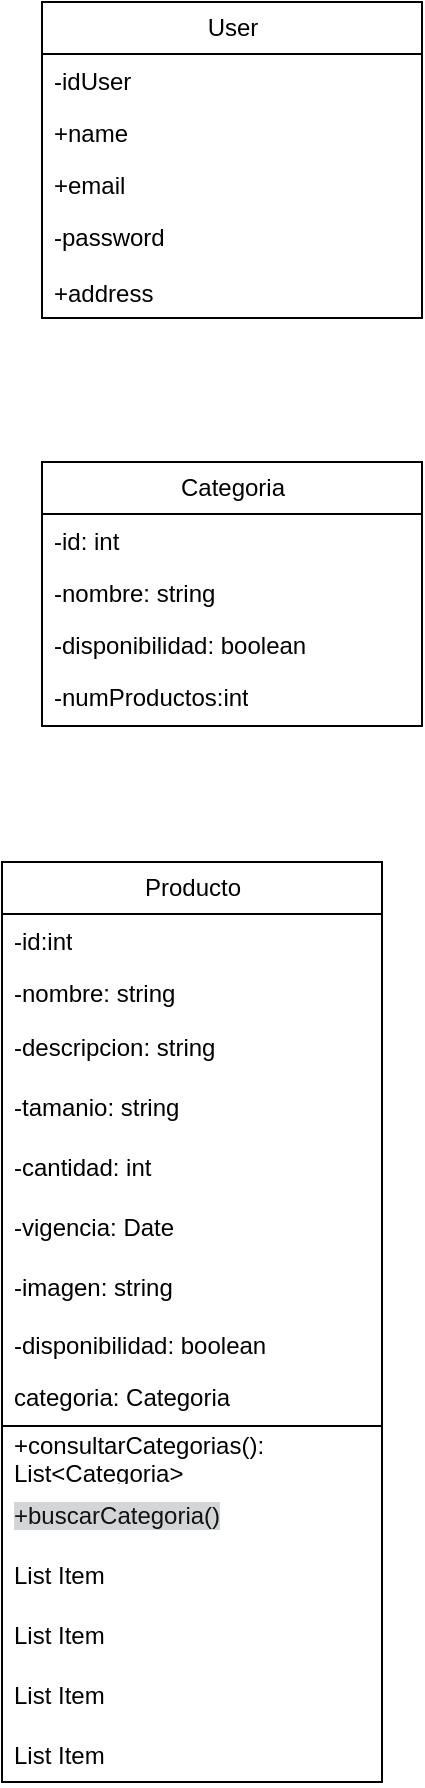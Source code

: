 <mxfile version="26.0.11">
  <diagram id="C5RBs43oDa-KdzZeNtuy" name="Page-1">
    <mxGraphModel dx="260" dy="471" grid="1" gridSize="10" guides="1" tooltips="1" connect="1" arrows="1" fold="1" page="1" pageScale="1" pageWidth="827" pageHeight="1169" math="0" shadow="0">
      <root>
        <mxCell id="WIyWlLk6GJQsqaUBKTNV-0" />
        <mxCell id="WIyWlLk6GJQsqaUBKTNV-1" parent="WIyWlLk6GJQsqaUBKTNV-0" />
        <mxCell id="RjpwrxKv3empPGFJR5Lz-0" value="User" style="swimlane;fontStyle=0;childLayout=stackLayout;horizontal=1;startSize=26;fillColor=none;horizontalStack=0;resizeParent=1;resizeParentMax=0;resizeLast=0;collapsible=1;marginBottom=0;html=1;" parent="WIyWlLk6GJQsqaUBKTNV-1" vertex="1">
          <mxGeometry x="60" y="50" width="190" height="158" as="geometry" />
        </mxCell>
        <mxCell id="RjpwrxKv3empPGFJR5Lz-6" value="-&lt;span style=&quot;background-color: transparent; color: light-dark(rgb(0, 0, 0), rgb(255, 255, 255));&quot;&gt;idUser&lt;/span&gt;" style="text;strokeColor=none;fillColor=none;align=left;verticalAlign=top;spacingLeft=4;spacingRight=4;overflow=hidden;rotatable=0;points=[[0,0.5],[1,0.5]];portConstraint=eastwest;whiteSpace=wrap;html=1;" parent="RjpwrxKv3empPGFJR5Lz-0" vertex="1">
          <mxGeometry y="26" width="190" height="26" as="geometry" />
        </mxCell>
        <mxCell id="RjpwrxKv3empPGFJR5Lz-2" value="+name" style="text;strokeColor=none;fillColor=none;align=left;verticalAlign=top;spacingLeft=4;spacingRight=4;overflow=hidden;rotatable=0;points=[[0,0.5],[1,0.5]];portConstraint=eastwest;whiteSpace=wrap;html=1;" parent="RjpwrxKv3empPGFJR5Lz-0" vertex="1">
          <mxGeometry y="52" width="190" height="26" as="geometry" />
        </mxCell>
        <mxCell id="RjpwrxKv3empPGFJR5Lz-1" value="+email" style="text;strokeColor=none;fillColor=none;align=left;verticalAlign=top;spacingLeft=4;spacingRight=4;overflow=hidden;rotatable=0;points=[[0,0.5],[1,0.5]];portConstraint=eastwest;whiteSpace=wrap;html=1;" parent="RjpwrxKv3empPGFJR5Lz-0" vertex="1">
          <mxGeometry y="78" width="190" height="26" as="geometry" />
        </mxCell>
        <mxCell id="RjpwrxKv3empPGFJR5Lz-3" value="-password" style="text;strokeColor=none;fillColor=none;align=left;verticalAlign=top;spacingLeft=4;spacingRight=4;overflow=hidden;rotatable=0;points=[[0,0.5],[1,0.5]];portConstraint=eastwest;whiteSpace=wrap;html=1;" parent="RjpwrxKv3empPGFJR5Lz-0" vertex="1">
          <mxGeometry y="104" width="190" height="28" as="geometry" />
        </mxCell>
        <mxCell id="RjpwrxKv3empPGFJR5Lz-5" value="+address" style="text;strokeColor=none;fillColor=none;align=left;verticalAlign=top;spacingLeft=4;spacingRight=4;overflow=hidden;rotatable=0;points=[[0,0.5],[1,0.5]];portConstraint=eastwest;whiteSpace=wrap;html=1;" parent="RjpwrxKv3empPGFJR5Lz-0" vertex="1">
          <mxGeometry y="132" width="190" height="26" as="geometry" />
        </mxCell>
        <mxCell id="RjpwrxKv3empPGFJR5Lz-7" value="Categoria" style="swimlane;fontStyle=0;childLayout=stackLayout;horizontal=1;startSize=26;fillColor=none;horizontalStack=0;resizeParent=1;resizeParentMax=0;resizeLast=0;collapsible=1;marginBottom=0;html=1;" parent="WIyWlLk6GJQsqaUBKTNV-1" vertex="1">
          <mxGeometry x="60" y="280" width="190" height="132" as="geometry" />
        </mxCell>
        <mxCell id="RjpwrxKv3empPGFJR5Lz-8" value="-id: int" style="text;strokeColor=none;fillColor=none;align=left;verticalAlign=top;spacingLeft=4;spacingRight=4;overflow=hidden;rotatable=0;points=[[0,0.5],[1,0.5]];portConstraint=eastwest;whiteSpace=wrap;html=1;" parent="RjpwrxKv3empPGFJR5Lz-7" vertex="1">
          <mxGeometry y="26" width="190" height="26" as="geometry" />
        </mxCell>
        <mxCell id="RjpwrxKv3empPGFJR5Lz-9" value="-nombre: string" style="text;strokeColor=none;fillColor=none;align=left;verticalAlign=top;spacingLeft=4;spacingRight=4;overflow=hidden;rotatable=0;points=[[0,0.5],[1,0.5]];portConstraint=eastwest;whiteSpace=wrap;html=1;" parent="RjpwrxKv3empPGFJR5Lz-7" vertex="1">
          <mxGeometry y="52" width="190" height="26" as="geometry" />
        </mxCell>
        <mxCell id="RjpwrxKv3empPGFJR5Lz-10" value="-disponibilidad: boolean" style="text;strokeColor=none;fillColor=none;align=left;verticalAlign=top;spacingLeft=4;spacingRight=4;overflow=hidden;rotatable=0;points=[[0,0.5],[1,0.5]];portConstraint=eastwest;whiteSpace=wrap;html=1;" parent="RjpwrxKv3empPGFJR5Lz-7" vertex="1">
          <mxGeometry y="78" width="190" height="26" as="geometry" />
        </mxCell>
        <mxCell id="RjpwrxKv3empPGFJR5Lz-11" value="-numProductos:int" style="text;strokeColor=none;fillColor=none;align=left;verticalAlign=top;spacingLeft=4;spacingRight=4;overflow=hidden;rotatable=0;points=[[0,0.5],[1,0.5]];portConstraint=eastwest;whiteSpace=wrap;html=1;" parent="RjpwrxKv3empPGFJR5Lz-7" vertex="1">
          <mxGeometry y="104" width="190" height="28" as="geometry" />
        </mxCell>
        <mxCell id="uMzQVtYSeWRUtdRJx3NS-0" value="Producto" style="swimlane;fontStyle=0;childLayout=stackLayout;horizontal=1;startSize=26;fillColor=none;horizontalStack=0;resizeParent=1;resizeParentMax=0;resizeLast=0;collapsible=1;marginBottom=0;html=1;" vertex="1" parent="WIyWlLk6GJQsqaUBKTNV-1">
          <mxGeometry x="40" y="480" width="190" height="460" as="geometry" />
        </mxCell>
        <mxCell id="uMzQVtYSeWRUtdRJx3NS-1" value="-id:int" style="text;strokeColor=none;fillColor=none;align=left;verticalAlign=top;spacingLeft=4;spacingRight=4;overflow=hidden;rotatable=0;points=[[0,0.5],[1,0.5]];portConstraint=eastwest;whiteSpace=wrap;html=1;" vertex="1" parent="uMzQVtYSeWRUtdRJx3NS-0">
          <mxGeometry y="26" width="190" height="26" as="geometry" />
        </mxCell>
        <mxCell id="uMzQVtYSeWRUtdRJx3NS-2" value="-nombre: string" style="text;strokeColor=none;fillColor=none;align=left;verticalAlign=top;spacingLeft=4;spacingRight=4;overflow=hidden;rotatable=0;points=[[0,0.5],[1,0.5]];portConstraint=eastwest;whiteSpace=wrap;html=1;" vertex="1" parent="uMzQVtYSeWRUtdRJx3NS-0">
          <mxGeometry y="52" width="190" height="26" as="geometry" />
        </mxCell>
        <mxCell id="uMzQVtYSeWRUtdRJx3NS-5" value="-descripcion: string" style="text;strokeColor=none;fillColor=none;align=left;verticalAlign=middle;spacingLeft=4;spacingRight=4;overflow=hidden;points=[[0,0.5],[1,0.5]];portConstraint=eastwest;rotatable=0;whiteSpace=wrap;html=1;" vertex="1" parent="uMzQVtYSeWRUtdRJx3NS-0">
          <mxGeometry y="78" width="190" height="30" as="geometry" />
        </mxCell>
        <mxCell id="uMzQVtYSeWRUtdRJx3NS-6" value="-tamanio: string" style="text;strokeColor=none;fillColor=none;align=left;verticalAlign=middle;spacingLeft=4;spacingRight=4;overflow=hidden;points=[[0,0.5],[1,0.5]];portConstraint=eastwest;rotatable=0;whiteSpace=wrap;html=1;" vertex="1" parent="uMzQVtYSeWRUtdRJx3NS-0">
          <mxGeometry y="108" width="190" height="30" as="geometry" />
        </mxCell>
        <mxCell id="uMzQVtYSeWRUtdRJx3NS-7" value="-cantidad: int" style="text;strokeColor=none;fillColor=none;align=left;verticalAlign=middle;spacingLeft=4;spacingRight=4;overflow=hidden;points=[[0,0.5],[1,0.5]];portConstraint=eastwest;rotatable=0;whiteSpace=wrap;html=1;" vertex="1" parent="uMzQVtYSeWRUtdRJx3NS-0">
          <mxGeometry y="138" width="190" height="30" as="geometry" />
        </mxCell>
        <mxCell id="uMzQVtYSeWRUtdRJx3NS-8" value="-vigencia: Date" style="text;strokeColor=none;fillColor=none;align=left;verticalAlign=middle;spacingLeft=4;spacingRight=4;overflow=hidden;points=[[0,0.5],[1,0.5]];portConstraint=eastwest;rotatable=0;whiteSpace=wrap;html=1;" vertex="1" parent="uMzQVtYSeWRUtdRJx3NS-0">
          <mxGeometry y="168" width="190" height="30" as="geometry" />
        </mxCell>
        <mxCell id="uMzQVtYSeWRUtdRJx3NS-9" value="-imagen: string" style="text;strokeColor=none;fillColor=none;align=left;verticalAlign=middle;spacingLeft=4;spacingRight=4;overflow=hidden;points=[[0,0.5],[1,0.5]];portConstraint=eastwest;rotatable=0;whiteSpace=wrap;html=1;" vertex="1" parent="uMzQVtYSeWRUtdRJx3NS-0">
          <mxGeometry y="198" width="190" height="30" as="geometry" />
        </mxCell>
        <mxCell id="uMzQVtYSeWRUtdRJx3NS-3" value="-disponibilidad: boolean" style="text;strokeColor=none;fillColor=none;align=left;verticalAlign=top;spacingLeft=4;spacingRight=4;overflow=hidden;rotatable=0;points=[[0,0.5],[1,0.5]];portConstraint=eastwest;whiteSpace=wrap;html=1;" vertex="1" parent="uMzQVtYSeWRUtdRJx3NS-0">
          <mxGeometry y="228" width="190" height="26" as="geometry" />
        </mxCell>
        <mxCell id="uMzQVtYSeWRUtdRJx3NS-4" value="categoria: Categoria" style="text;strokeColor=none;fillColor=none;align=left;verticalAlign=top;spacingLeft=4;spacingRight=4;overflow=hidden;rotatable=0;points=[[0,0.5],[1,0.5]];portConstraint=eastwest;whiteSpace=wrap;html=1;" vertex="1" parent="uMzQVtYSeWRUtdRJx3NS-0">
          <mxGeometry y="254" width="190" height="28" as="geometry" />
        </mxCell>
        <mxCell id="uMzQVtYSeWRUtdRJx3NS-10" value="" style="swimlane;startSize=0;" vertex="1" parent="uMzQVtYSeWRUtdRJx3NS-0">
          <mxGeometry y="282" width="190" height="178" as="geometry" />
        </mxCell>
        <mxCell id="uMzQVtYSeWRUtdRJx3NS-11" value="+consultarCategorias(): List&amp;lt;Categoria&amp;gt;" style="text;strokeColor=none;fillColor=none;align=left;verticalAlign=middle;spacingLeft=4;spacingRight=4;overflow=hidden;points=[[0,0.5],[1,0.5]];portConstraint=eastwest;rotatable=0;whiteSpace=wrap;html=1;" vertex="1" parent="uMzQVtYSeWRUtdRJx3NS-10">
          <mxGeometry width="190" height="30" as="geometry" />
        </mxCell>
        <mxCell id="uMzQVtYSeWRUtdRJx3NS-12" value="&lt;font color=&quot;#121212&quot;&gt;&lt;span style=&quot;background-color: rgb(211, 213, 214);&quot;&gt;+buscarCategoria()&lt;/span&gt;&lt;/font&gt;" style="text;strokeColor=none;fillColor=none;align=left;verticalAlign=middle;spacingLeft=4;spacingRight=4;overflow=hidden;points=[[0,0.5],[1,0.5]];portConstraint=eastwest;rotatable=0;whiteSpace=wrap;html=1;" vertex="1" parent="uMzQVtYSeWRUtdRJx3NS-10">
          <mxGeometry y="30" width="190" height="30" as="geometry" />
        </mxCell>
        <mxCell id="uMzQVtYSeWRUtdRJx3NS-13" value="List Item" style="text;strokeColor=none;fillColor=none;align=left;verticalAlign=middle;spacingLeft=4;spacingRight=4;overflow=hidden;points=[[0,0.5],[1,0.5]];portConstraint=eastwest;rotatable=0;whiteSpace=wrap;html=1;" vertex="1" parent="uMzQVtYSeWRUtdRJx3NS-10">
          <mxGeometry y="60" width="190" height="30" as="geometry" />
        </mxCell>
        <mxCell id="uMzQVtYSeWRUtdRJx3NS-14" value="List Item" style="text;strokeColor=none;fillColor=none;align=left;verticalAlign=middle;spacingLeft=4;spacingRight=4;overflow=hidden;points=[[0,0.5],[1,0.5]];portConstraint=eastwest;rotatable=0;whiteSpace=wrap;html=1;" vertex="1" parent="uMzQVtYSeWRUtdRJx3NS-10">
          <mxGeometry y="90" width="190" height="30" as="geometry" />
        </mxCell>
        <mxCell id="uMzQVtYSeWRUtdRJx3NS-15" value="List Item" style="text;strokeColor=none;fillColor=none;align=left;verticalAlign=middle;spacingLeft=4;spacingRight=4;overflow=hidden;points=[[0,0.5],[1,0.5]];portConstraint=eastwest;rotatable=0;whiteSpace=wrap;html=1;" vertex="1" parent="uMzQVtYSeWRUtdRJx3NS-10">
          <mxGeometry y="120" width="190" height="30" as="geometry" />
        </mxCell>
        <mxCell id="uMzQVtYSeWRUtdRJx3NS-16" value="List Item" style="text;strokeColor=none;fillColor=none;align=left;verticalAlign=middle;spacingLeft=4;spacingRight=4;overflow=hidden;points=[[0,0.5],[1,0.5]];portConstraint=eastwest;rotatable=0;whiteSpace=wrap;html=1;" vertex="1" parent="uMzQVtYSeWRUtdRJx3NS-10">
          <mxGeometry y="150" width="190" height="30" as="geometry" />
        </mxCell>
      </root>
    </mxGraphModel>
  </diagram>
</mxfile>
